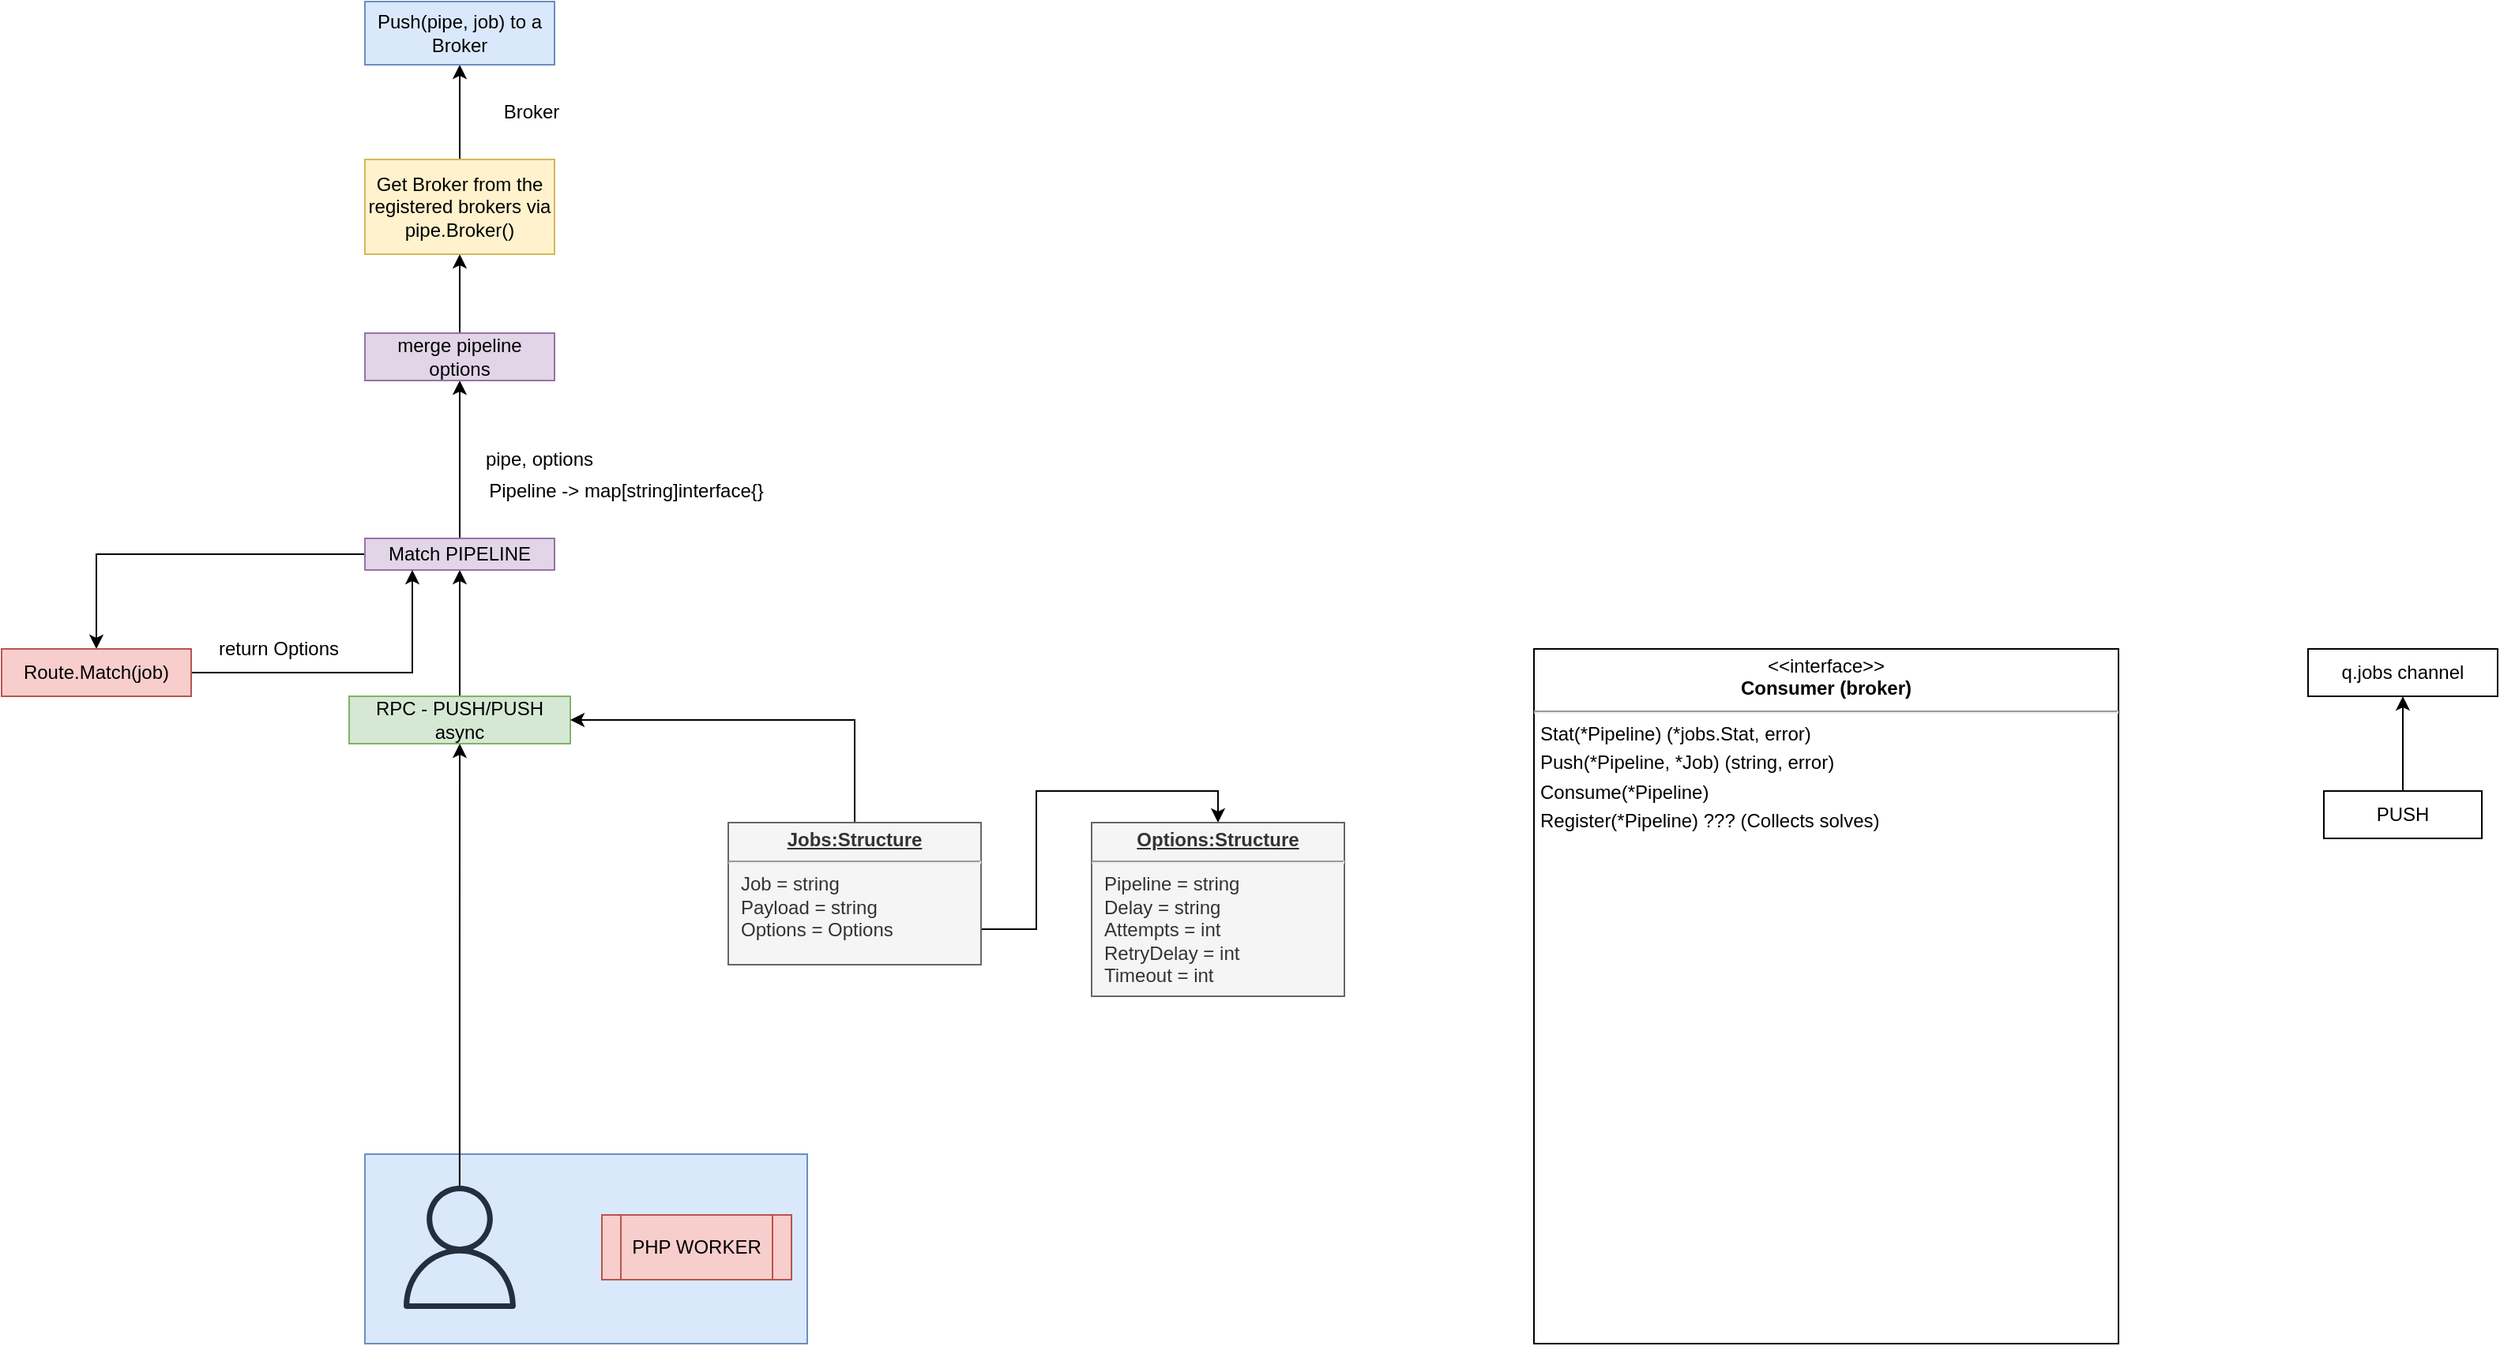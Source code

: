 <mxfile version="14.6.13" type="device"><diagram id="AFQlLRRq6yGg9IpTzkrs" name="Page-1"><mxGraphModel dx="2062" dy="1215" grid="1" gridSize="10" guides="1" tooltips="1" connect="1" arrows="1" fold="1" page="1" pageScale="1" pageWidth="10000" pageHeight="10000" math="0" shadow="0"><root><mxCell id="0"/><mxCell id="1" parent="0"/><mxCell id="XnnxH1omevztn7GQeZ0c-24" value="" style="rounded=0;whiteSpace=wrap;html=1;fillColor=#dae8fc;strokeColor=#6c8ebf;" parent="1" vertex="1"><mxGeometry x="380" y="9710" width="280" height="120" as="geometry"/></mxCell><mxCell id="XnnxH1omevztn7GQeZ0c-2" style="edgeStyle=orthogonalEdgeStyle;rounded=0;orthogonalLoop=1;jettySize=auto;html=1;entryX=0.5;entryY=1;entryDx=0;entryDy=0;" parent="1" source="XnnxH1omevztn7GQeZ0c-22" target="XnnxH1omevztn7GQeZ0c-1" edge="1"><mxGeometry relative="1" as="geometry"><mxPoint x="445" y="9570" as="targetPoint"/><mxPoint x="440" y="9590" as="sourcePoint"/><Array as="points"/></mxGeometry></mxCell><mxCell id="XnnxH1omevztn7GQeZ0c-3" style="edgeStyle=orthogonalEdgeStyle;rounded=0;orthogonalLoop=1;jettySize=auto;html=1;exitX=0.5;exitY=0;exitDx=0;exitDy=0;entryX=0.5;entryY=1;entryDx=0;entryDy=0;" parent="1" source="XnnxH1omevztn7GQeZ0c-1" target="XnnxH1omevztn7GQeZ0c-4" edge="1"><mxGeometry relative="1" as="geometry"><mxPoint x="440" y="9360" as="targetPoint"/></mxGeometry></mxCell><mxCell id="XnnxH1omevztn7GQeZ0c-1" value="RPC - PUSH/PUSH async" style="rounded=0;whiteSpace=wrap;html=1;fillColor=#d5e8d4;strokeColor=#82b366;" parent="1" vertex="1"><mxGeometry x="370" y="9420" width="140" height="30" as="geometry"/></mxCell><mxCell id="XnnxH1omevztn7GQeZ0c-9" style="edgeStyle=orthogonalEdgeStyle;rounded=0;orthogonalLoop=1;jettySize=auto;html=1;exitX=0;exitY=0.5;exitDx=0;exitDy=0;entryX=0.5;entryY=0;entryDx=0;entryDy=0;" parent="1" source="XnnxH1omevztn7GQeZ0c-4" target="XnnxH1omevztn7GQeZ0c-10" edge="1"><mxGeometry relative="1" as="geometry"><mxPoint x="270" y="9380" as="targetPoint"/></mxGeometry></mxCell><mxCell id="XnnxH1omevztn7GQeZ0c-13" style="edgeStyle=orthogonalEdgeStyle;rounded=0;orthogonalLoop=1;jettySize=auto;html=1;exitX=0.5;exitY=0;exitDx=0;exitDy=0;entryX=0.5;entryY=1;entryDx=0;entryDy=0;" parent="1" source="XnnxH1omevztn7GQeZ0c-4" target="XnnxH1omevztn7GQeZ0c-16" edge="1"><mxGeometry relative="1" as="geometry"><mxPoint x="439.897" y="9220" as="targetPoint"/></mxGeometry></mxCell><mxCell id="XnnxH1omevztn7GQeZ0c-4" value="Match PIPELINE" style="rounded=0;whiteSpace=wrap;html=1;fillColor=#e1d5e7;strokeColor=#9673a6;" parent="1" vertex="1"><mxGeometry x="380" y="9320" width="120" height="20" as="geometry"/></mxCell><mxCell id="XnnxH1omevztn7GQeZ0c-7" style="edgeStyle=orthogonalEdgeStyle;rounded=0;orthogonalLoop=1;jettySize=auto;html=1;exitX=1;exitY=0.75;exitDx=0;exitDy=0;entryX=0.5;entryY=0;entryDx=0;entryDy=0;" parent="1" source="XnnxH1omevztn7GQeZ0c-5" target="XnnxH1omevztn7GQeZ0c-6" edge="1"><mxGeometry relative="1" as="geometry"/></mxCell><mxCell id="XnnxH1omevztn7GQeZ0c-8" style="edgeStyle=orthogonalEdgeStyle;rounded=0;orthogonalLoop=1;jettySize=auto;html=1;exitX=0.5;exitY=0;exitDx=0;exitDy=0;entryX=1;entryY=0.5;entryDx=0;entryDy=0;" parent="1" source="XnnxH1omevztn7GQeZ0c-5" target="XnnxH1omevztn7GQeZ0c-1" edge="1"><mxGeometry relative="1" as="geometry"/></mxCell><mxCell id="XnnxH1omevztn7GQeZ0c-5" value="&lt;p style=&quot;margin: 0px ; margin-top: 4px ; text-align: center ; text-decoration: underline&quot;&gt;&lt;b&gt;Jobs:Structure&lt;/b&gt;&lt;/p&gt;&lt;hr&gt;&lt;p style=&quot;margin: 0px ; margin-left: 8px&quot;&gt;Job = string&lt;br&gt;Payload = string&lt;br&gt;Options = Options&lt;/p&gt;" style="verticalAlign=top;align=left;overflow=fill;fontSize=12;fontFamily=Helvetica;html=1;fillColor=#f5f5f5;strokeColor=#666666;fontColor=#333333;" parent="1" vertex="1"><mxGeometry x="610" y="9500" width="160" height="90" as="geometry"/></mxCell><mxCell id="XnnxH1omevztn7GQeZ0c-6" value="&lt;p style=&quot;margin: 0px ; margin-top: 4px ; text-align: center ; text-decoration: underline&quot;&gt;&lt;b&gt;Options:Structure&lt;/b&gt;&lt;/p&gt;&lt;hr&gt;&lt;p style=&quot;margin: 0px ; margin-left: 8px&quot;&gt;Pipeline = string&lt;br&gt;Delay = string&lt;br&gt;Attempts = int&lt;/p&gt;&lt;p style=&quot;margin: 0px ; margin-left: 8px&quot;&gt;RetryDelay = int&lt;br&gt;&lt;/p&gt;&lt;p style=&quot;margin: 0px ; margin-left: 8px&quot;&gt;Timeout = int&lt;br&gt;&lt;/p&gt;" style="verticalAlign=top;align=left;overflow=fill;fontSize=12;fontFamily=Helvetica;html=1;fillColor=#f5f5f5;strokeColor=#666666;fontColor=#333333;" parent="1" vertex="1"><mxGeometry x="840" y="9500" width="160" height="110" as="geometry"/></mxCell><mxCell id="XnnxH1omevztn7GQeZ0c-11" style="edgeStyle=orthogonalEdgeStyle;rounded=0;orthogonalLoop=1;jettySize=auto;html=1;exitX=1;exitY=0.5;exitDx=0;exitDy=0;entryX=0.25;entryY=1;entryDx=0;entryDy=0;" parent="1" source="XnnxH1omevztn7GQeZ0c-10" target="XnnxH1omevztn7GQeZ0c-4" edge="1"><mxGeometry relative="1" as="geometry"/></mxCell><mxCell id="XnnxH1omevztn7GQeZ0c-10" value="Route.Match(job)" style="rounded=0;whiteSpace=wrap;html=1;fillColor=#f8cecc;strokeColor=#b85450;" parent="1" vertex="1"><mxGeometry x="150" y="9390" width="120" height="30" as="geometry"/></mxCell><mxCell id="XnnxH1omevztn7GQeZ0c-12" value="return Options" style="text;html=1;align=center;verticalAlign=middle;resizable=0;points=[];autosize=1;strokeColor=none;" parent="1" vertex="1"><mxGeometry x="280" y="9380" width="90" height="20" as="geometry"/></mxCell><mxCell id="XnnxH1omevztn7GQeZ0c-14" value="pipe, options" style="text;html=1;align=center;verticalAlign=middle;resizable=0;points=[];autosize=1;strokeColor=none;" parent="1" vertex="1"><mxGeometry x="450" y="9260" width="80" height="20" as="geometry"/></mxCell><mxCell id="XnnxH1omevztn7GQeZ0c-15" value="Pipeline -&amp;gt; map[string]interface{}" style="text;html=1;align=center;verticalAlign=middle;resizable=0;points=[];autosize=1;strokeColor=none;" parent="1" vertex="1"><mxGeometry x="450" y="9280" width="190" height="20" as="geometry"/></mxCell><mxCell id="XnnxH1omevztn7GQeZ0c-17" style="edgeStyle=orthogonalEdgeStyle;rounded=0;orthogonalLoop=1;jettySize=auto;html=1;exitX=0.5;exitY=0;exitDx=0;exitDy=0;entryX=0.5;entryY=1;entryDx=0;entryDy=0;" parent="1" source="XnnxH1omevztn7GQeZ0c-16" target="XnnxH1omevztn7GQeZ0c-18" edge="1"><mxGeometry relative="1" as="geometry"><mxPoint x="439.897" y="9130" as="targetPoint"/></mxGeometry></mxCell><mxCell id="XnnxH1omevztn7GQeZ0c-16" value="merge pipeline options" style="rounded=0;whiteSpace=wrap;html=1;fillColor=#e1d5e7;strokeColor=#9673a6;" parent="1" vertex="1"><mxGeometry x="380" y="9190" width="120" height="30" as="geometry"/></mxCell><mxCell id="XnnxH1omevztn7GQeZ0c-19" style="edgeStyle=orthogonalEdgeStyle;rounded=0;orthogonalLoop=1;jettySize=auto;html=1;exitX=0.5;exitY=0;exitDx=0;exitDy=0;entryX=0.5;entryY=1;entryDx=0;entryDy=0;" parent="1" source="XnnxH1omevztn7GQeZ0c-18" target="XnnxH1omevztn7GQeZ0c-20" edge="1"><mxGeometry relative="1" as="geometry"><mxPoint x="439.897" y="9020" as="targetPoint"/></mxGeometry></mxCell><mxCell id="XnnxH1omevztn7GQeZ0c-18" value="Get Broker from the registered brokers via pipe.Broker()" style="rounded=0;whiteSpace=wrap;html=1;fillColor=#fff2cc;strokeColor=#d6b656;" parent="1" vertex="1"><mxGeometry x="380" y="9080" width="120" height="60" as="geometry"/></mxCell><mxCell id="XnnxH1omevztn7GQeZ0c-20" value="Push(pipe, job) to a Broker" style="rounded=0;whiteSpace=wrap;html=1;fillColor=#dae8fc;strokeColor=#6c8ebf;" parent="1" vertex="1"><mxGeometry x="380" y="8980" width="120" height="40" as="geometry"/></mxCell><mxCell id="XnnxH1omevztn7GQeZ0c-21" value="Broker" style="text;html=1;align=center;verticalAlign=middle;resizable=0;points=[];autosize=1;strokeColor=none;" parent="1" vertex="1"><mxGeometry x="460" y="9040" width="50" height="20" as="geometry"/></mxCell><mxCell id="XnnxH1omevztn7GQeZ0c-22" value="" style="outlineConnect=0;fontColor=#232F3E;gradientColor=none;fillColor=#232F3E;strokeColor=none;dashed=0;verticalLabelPosition=bottom;verticalAlign=top;align=center;html=1;fontSize=12;fontStyle=0;aspect=fixed;pointerEvents=1;shape=mxgraph.aws4.user;" parent="1" vertex="1"><mxGeometry x="401" y="9730" width="78" height="78" as="geometry"/></mxCell><mxCell id="XnnxH1omevztn7GQeZ0c-23" value="PHP WORKER" style="shape=process;whiteSpace=wrap;html=1;backgroundOutline=1;fillColor=#f8cecc;strokeColor=#b85450;" parent="1" vertex="1"><mxGeometry x="530" y="9748.5" width="120" height="41" as="geometry"/></mxCell><mxCell id="z6fdw38F4kmAYGuxP79H-3" value="&lt;p style=&quot;margin: 0px ; margin-top: 4px ; text-align: center&quot;&gt;&amp;lt;&amp;lt;interface&amp;gt;&amp;gt;&lt;br&gt;&lt;b&gt;Consumer (broker)&lt;/b&gt;&lt;/p&gt;&lt;hr&gt;&lt;p style=&quot;margin: 0px ; margin-top: 4px ; margin-left: 4px ; text-align: left&quot;&gt;Stat(*Pipeline) (*jobs.Stat, error)&lt;/p&gt;&lt;p style=&quot;margin: 0px ; margin-top: 4px ; margin-left: 4px ; text-align: left&quot;&gt;Push(*Pipeline, *Job) (string, error)&lt;/p&gt;&lt;p style=&quot;margin: 0px ; margin-top: 4px ; margin-left: 4px ; text-align: left&quot;&gt;Consume(*Pipeline)&lt;/p&gt;&lt;p style=&quot;margin: 0px ; margin-top: 4px ; margin-left: 4px ; text-align: left&quot;&gt;Register(*Pipeline) ??? (Collects solves)&lt;/p&gt;" style="shape=rect;html=1;overflow=fill;whiteSpace=wrap;" vertex="1" parent="1"><mxGeometry x="1120" y="9390" width="370" height="440" as="geometry"/></mxCell><mxCell id="z6fdw38F4kmAYGuxP79H-9" style="edgeStyle=orthogonalEdgeStyle;rounded=0;orthogonalLoop=1;jettySize=auto;html=1;exitX=0.5;exitY=0;exitDx=0;exitDy=0;entryX=0.5;entryY=1;entryDx=0;entryDy=0;" edge="1" parent="1" source="z6fdw38F4kmAYGuxP79H-5" target="z6fdw38F4kmAYGuxP79H-8"><mxGeometry relative="1" as="geometry"/></mxCell><mxCell id="z6fdw38F4kmAYGuxP79H-5" value="PUSH" style="rounded=0;whiteSpace=wrap;html=1;" vertex="1" parent="1"><mxGeometry x="1620" y="9480" width="100" height="30" as="geometry"/></mxCell><mxCell id="z6fdw38F4kmAYGuxP79H-8" value="q.jobs channel" style="rounded=0;whiteSpace=wrap;html=1;" vertex="1" parent="1"><mxGeometry x="1610" y="9390" width="120" height="30" as="geometry"/></mxCell></root></mxGraphModel></diagram></mxfile>